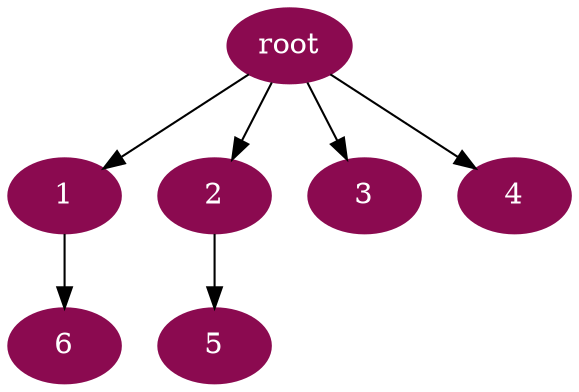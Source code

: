 digraph G {
node [color=deeppink4, style=filled, fontcolor=white];
"root" -> 1;
"root" -> 2;
"root" -> 3;
"root" -> 4;
2 -> 5;
1 -> 6;
}
